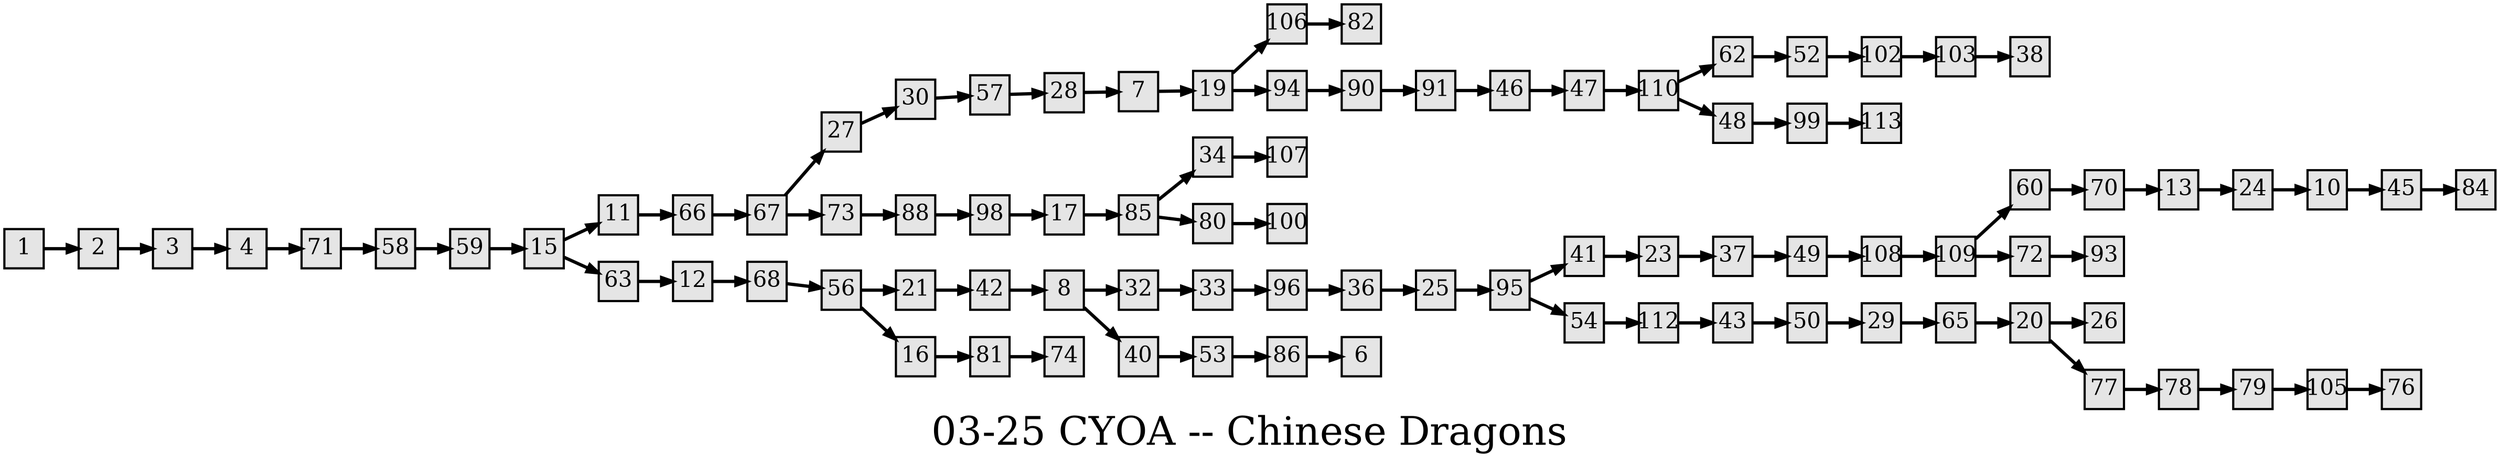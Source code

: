 digraph g{
  graph [ label="03-25 CYOA -- Chinese Dragons" rankdir=LR, ordering=out, fontsize=36, nodesep="0.35", ranksep="0.45"];
  node  [shape=rect, penwidth=2, fontsize=20, style=filled, fillcolor=grey90, margin="0,0", labelfloat=true, regular=true, fixedsize=true];
  edge  [labelfloat=true, penwidth=3, fontsize=12];

  1 -> 2;
  2 -> 3;
  3 -> 4;
  4 -> 71;
  7 -> 19;
  8 -> 32;
  8 -> 40;
  10 -> 45;
  11 -> 66;
  12 -> 68;
  13 -> 24;
  15 -> 11;
  15 -> 63;
  16 -> 81;
  17 -> 85;
  19 -> 106;
  19 -> 94;
  20 -> 26;
  20 -> 77;
  21 -> 42;
  23 -> 37;
  24 -> 10;
  25 -> 95;
  27 -> 30;
  28 -> 7;
  29 -> 65;
  30 -> 57;
  32 -> 33;
  33 -> 96;
  34 -> 107;
  36 -> 25;
  37 -> 49;
  40 -> 53;
  41 -> 23;
  42 -> 8;
  43 -> 50;
  45 -> 84;
  46 -> 47;
  47 -> 110;
  48 -> 99;
  49 -> 108;
  50 -> 29;
  52 -> 102;
  53 -> 86;
  54 -> 112;
  56 -> 21;
  56 -> 16;
  57 -> 28;
  58 -> 59;
  59 -> 15;
  60 -> 70;
  62 -> 52;
  63 -> 12;
  65 -> 20;
  66 -> 67;
  67 -> 27;
  67 -> 73;
  68 -> 56;
  70 -> 13;
  71 -> 58;
  72 -> 93;
  73 -> 88;
  77 -> 78;
  78 -> 79;
  79 -> 105;
  80 -> 100;
  81 -> 74;
  85 -> 34;
  85 -> 80;
  86 -> 6;
  88 -> 98;
  90 -> 91;
  91 -> 46;
  94 -> 90;
  95 -> 41;
  95 -> 54;
  96 -> 36;
  98 -> 17;
  99 -> 113;
  102 -> 103;
  103 -> 38;
  105 -> 76;
  106 -> 82;
  108 -> 109;
  109 -> 60;
  109 -> 72;
  110 -> 62;
  110 -> 48;
  112 -> 43;
}


